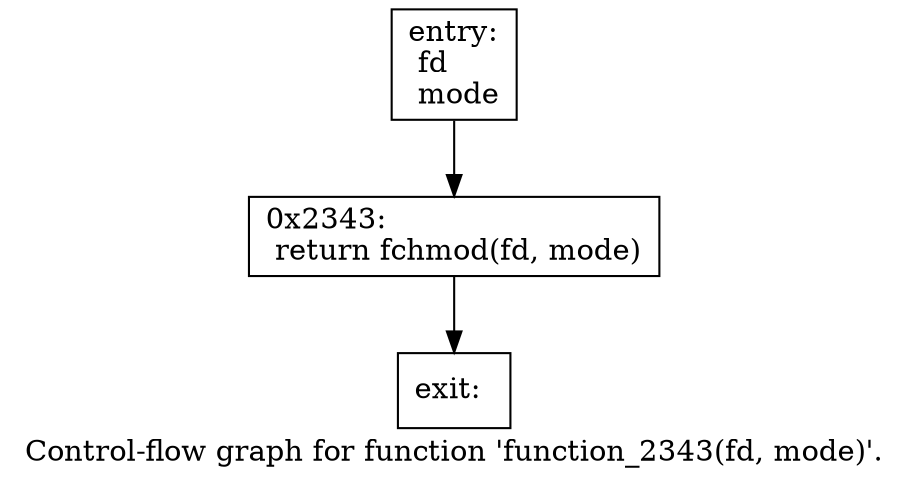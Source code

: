 digraph "Control-flow graph for function 'function_2343(fd, mode)'." {
  label="Control-flow graph for function 'function_2343(fd, mode)'.";
  node [shape=record];

  Node07C7F4F0 [label="{entry:\l  fd\l  mode\l}"];
  Node07C7F4F0 -> Node07C7F850;
  Node07C7F850 [label="{0x2343:\l  return fchmod(fd, mode)\l}"];
  Node07C7F850 -> Node07C7F2B0;
  Node07C7F2B0 [label="{exit:\l}"];

}
